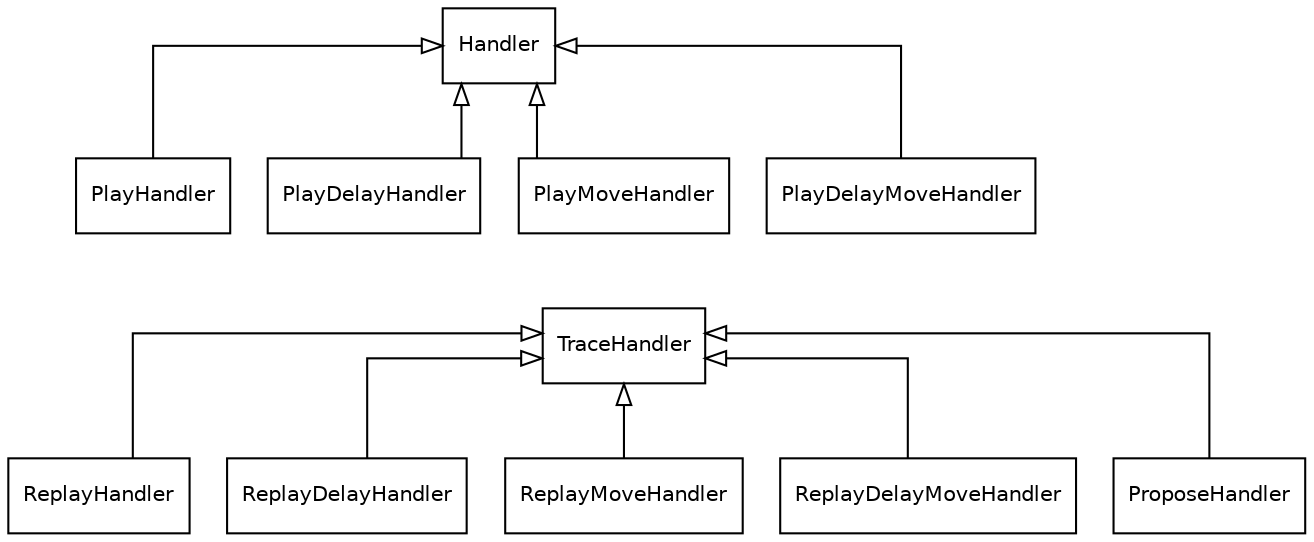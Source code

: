 digraph {
  splines=ortho
  concentrate=true
  rankdir=BT
  node [shape=box,fontname=Helvetica,fontsize=10,margin="0.1,0.01"]
  edge [arrowhead=empty]

  Handler [href="../classes/Handler/",target="_top"]
  PlayHandler [href="../classes/PlayHandler/",target="_top"]
  PlayDelayHandler [href="../classes/PlayDelayHandler/",target="_top"]
  PlayMoveHandler [href="../classes/PlayMoveHandler/",target="_top"]
  PlayDelayMoveHandler [href="../classes/PlayDelayMoveHandler/",target="_top"]

  TraceHandler [href="../classes/TraceHandler/",target="_top"]
  ReplayHandler [href="../classes/ReplayHandler/",target="_top"]
  ReplayDelayHandler [href="../classes/ReplayDelayHandler/",target="_top"]
  ReplayMoveHandler [href="../classes/ReplayMoveHandler/",target="_top"]
  ReplayDelayMoveHandler [href="../classes/ReplayDelayMoveHandler/",target="_top"]
  ProposeHandler [href="../classes/ProposeHandler/",target="_top"]

  PlayHandler -> Handler
  PlayDelayHandler -> Handler
  PlayMoveHandler -> Handler
  PlayDelayMoveHandler -> Handler

  ReplayHandler -> TraceHandler
  ReplayDelayHandler -> TraceHandler
  ReplayMoveHandler -> TraceHandler
  ReplayDelayMoveHandler -> TraceHandler
  ProposeHandler -> TraceHandler

  TraceHandler -> PlayMoveHandler [style=invis]
}
